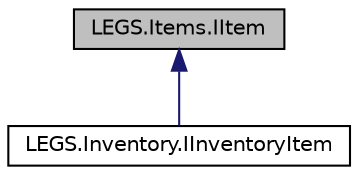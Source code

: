 digraph "LEGS.Items.IItem"
{
 // LATEX_PDF_SIZE
  edge [fontname="Helvetica",fontsize="10",labelfontname="Helvetica",labelfontsize="10"];
  node [fontname="Helvetica",fontsize="10",shape=record];
  Node1 [label="LEGS.Items.IItem",height=0.2,width=0.4,color="black", fillcolor="grey75", style="filled", fontcolor="black",tooltip=" "];
  Node1 -> Node2 [dir="back",color="midnightblue",fontsize="10",style="solid",fontname="Helvetica"];
  Node2 [label="LEGS.Inventory.IInventoryItem",height=0.2,width=0.4,color="black", fillcolor="white", style="filled",URL="$interfaceLEGS_1_1Inventory_1_1IInventoryItem.html",tooltip=" "];
}
